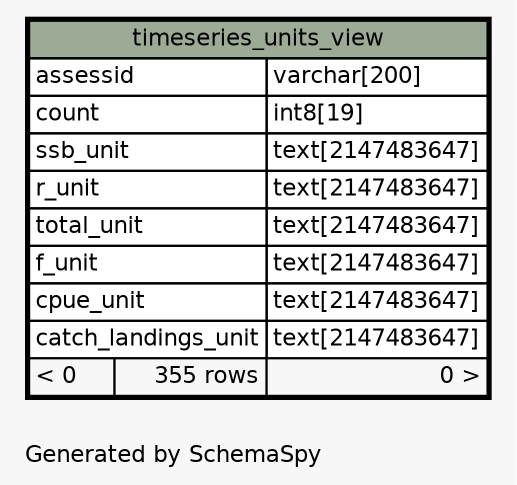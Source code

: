 // dot 2.28.0 on Mac OS X 10.6.8
// SchemaSpy rev 590
digraph "oneDegreeRelationshipsDiagram" {
  graph [
    rankdir="RL"
    bgcolor="#f7f7f7"
    label="\nGenerated by SchemaSpy"
    labeljust="l"
    nodesep="0.18"
    ranksep="0.46"
    fontname="Helvetica"
    fontsize="11"
  ];
  node [
    fontname="Helvetica"
    fontsize="11"
    shape="plaintext"
  ];
  edge [
    arrowsize="0.8"
  ];
  "timeseries_units_view" [
    label=<
    <TABLE BORDER="2" CELLBORDER="1" CELLSPACING="0" BGCOLOR="#ffffff">
      <TR><TD COLSPAN="3" BGCOLOR="#9bab96" ALIGN="CENTER">timeseries_units_view</TD></TR>
      <TR><TD PORT="assessid" COLSPAN="2" ALIGN="LEFT">assessid</TD><TD PORT="assessid.type" ALIGN="LEFT">varchar[200]</TD></TR>
      <TR><TD PORT="count" COLSPAN="2" ALIGN="LEFT">count</TD><TD PORT="count.type" ALIGN="LEFT">int8[19]</TD></TR>
      <TR><TD PORT="ssb_unit" COLSPAN="2" ALIGN="LEFT">ssb_unit</TD><TD PORT="ssb_unit.type" ALIGN="LEFT">text[2147483647]</TD></TR>
      <TR><TD PORT="r_unit" COLSPAN="2" ALIGN="LEFT">r_unit</TD><TD PORT="r_unit.type" ALIGN="LEFT">text[2147483647]</TD></TR>
      <TR><TD PORT="total_unit" COLSPAN="2" ALIGN="LEFT">total_unit</TD><TD PORT="total_unit.type" ALIGN="LEFT">text[2147483647]</TD></TR>
      <TR><TD PORT="f_unit" COLSPAN="2" ALIGN="LEFT">f_unit</TD><TD PORT="f_unit.type" ALIGN="LEFT">text[2147483647]</TD></TR>
      <TR><TD PORT="cpue_unit" COLSPAN="2" ALIGN="LEFT">cpue_unit</TD><TD PORT="cpue_unit.type" ALIGN="LEFT">text[2147483647]</TD></TR>
      <TR><TD PORT="catch_landings_unit" COLSPAN="2" ALIGN="LEFT">catch_landings_unit</TD><TD PORT="catch_landings_unit.type" ALIGN="LEFT">text[2147483647]</TD></TR>
      <TR><TD ALIGN="LEFT" BGCOLOR="#f7f7f7">&lt; 0</TD><TD ALIGN="RIGHT" BGCOLOR="#f7f7f7">355 rows</TD><TD ALIGN="RIGHT" BGCOLOR="#f7f7f7">0 &gt;</TD></TR>
    </TABLE>>
    URL="timeseries_units_view.html"
    tooltip="timeseries_units_view"
  ];
}
